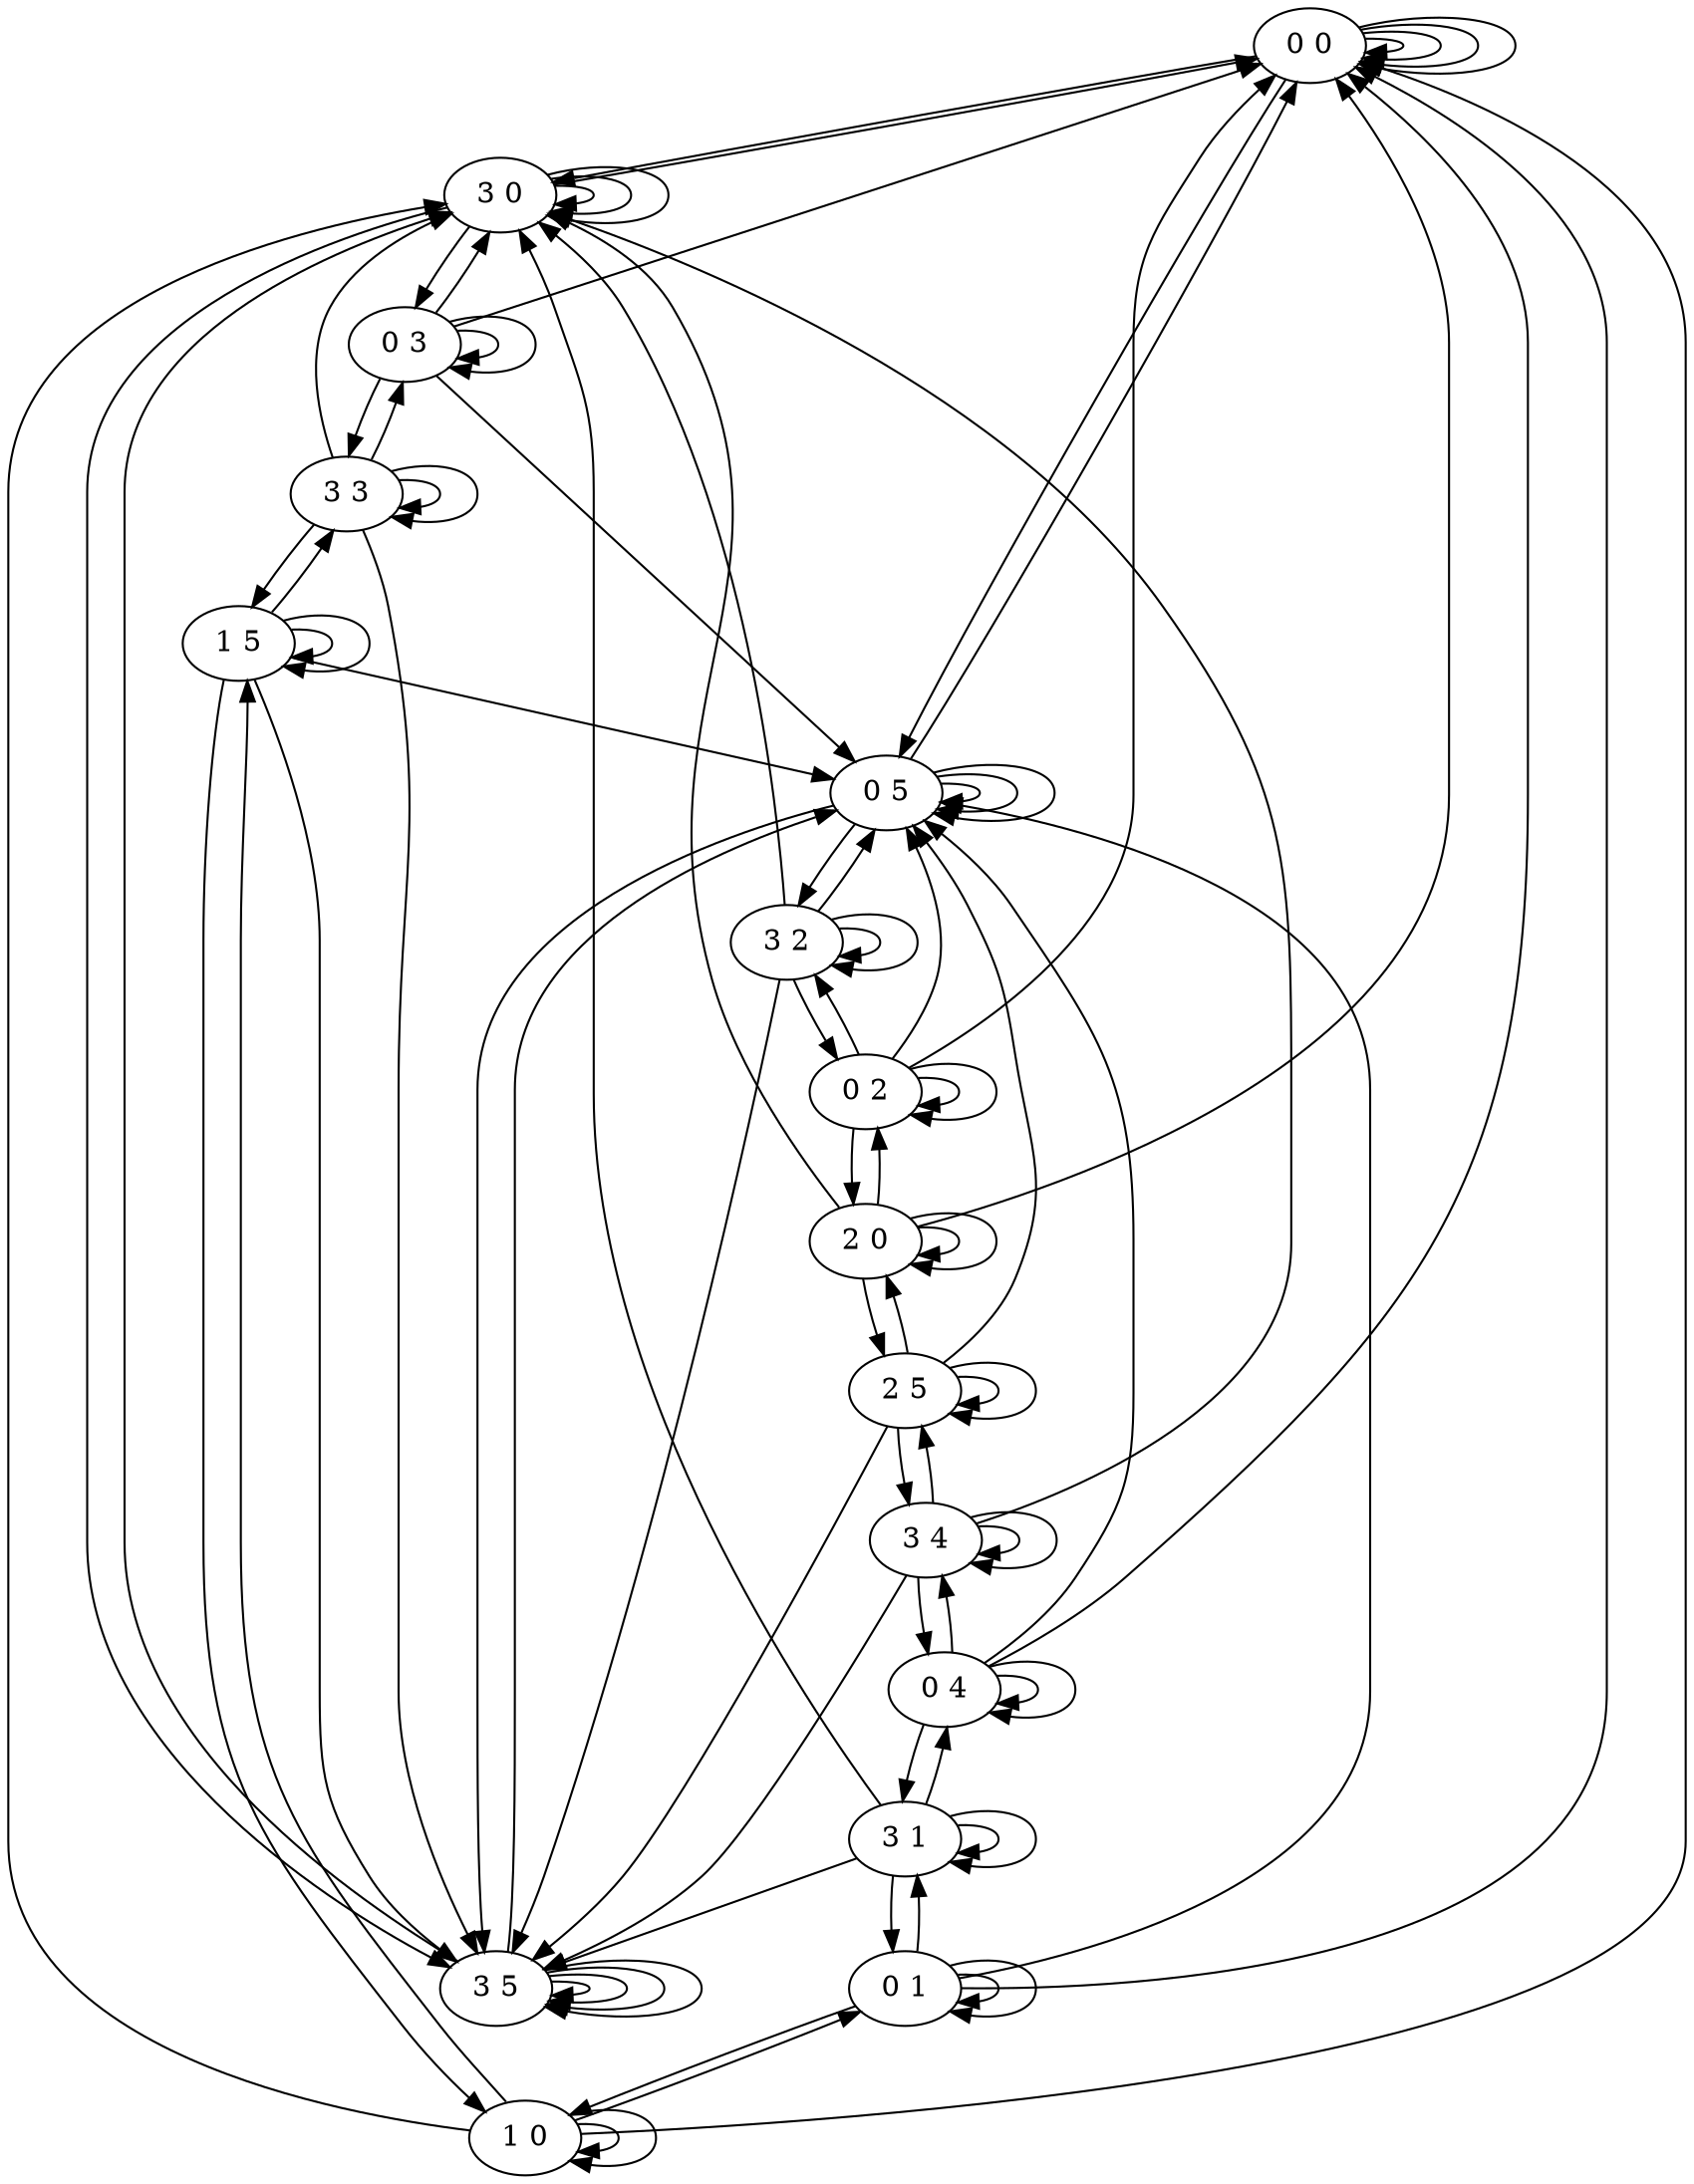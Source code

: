 digraph G {
   0[ label = "0 0" ];
   1[ label = "3 0" ];
   2[ label = "0 5" ];
   3[ label = "3 5" ];
   4[ label = "0 3" ];
   5[ label = "3 2" ];
   6[ label = "3 3" ];
   7[ label = "0 2" ];
   8[ label = "1 5" ];
   9[ label = "2 0" ];
   10[ label = "1 0" ];
   11[ label = "2 5" ];
   12[ label = "0 1" ];
   13[ label = "3 4" ];
   14[ label = "3 1" ];
   15[ label = "0 4" ];
   0 -> 1;
   0 -> 2;
   0 -> 0;
   0 -> 0;
   0 -> 0;
   0 -> 0;
   1 -> 1;
   1 -> 3;
   1 -> 0;
   1 -> 1;
   1 -> 4;
   1 -> 1;
   2 -> 3;
   2 -> 2;
   2 -> 2;
   2 -> 0;
   2 -> 2;
   2 -> 5;
   3 -> 3;
   3 -> 3;
   3 -> 2;
   3 -> 1;
   3 -> 3;
   3 -> 3;
   4 -> 6;
   4 -> 2;
   4 -> 4;
   4 -> 0;
   4 -> 4;
   4 -> 1;
   5 -> 5;
   5 -> 3;
   5 -> 7;
   5 -> 1;
   5 -> 2;
   5 -> 5;
   6 -> 6;
   6 -> 3;
   6 -> 4;
   6 -> 1;
   6 -> 8;
   6 -> 6;
   7 -> 5;
   7 -> 2;
   7 -> 7;
   7 -> 0;
   7 -> 7;
   7 -> 9;
   8 -> 3;
   8 -> 8;
   8 -> 2;
   8 -> 10;
   8 -> 8;
   8 -> 6;
   9 -> 1;
   9 -> 11;
   9 -> 0;
   9 -> 9;
   9 -> 7;
   9 -> 9;
   10 -> 1;
   10 -> 8;
   10 -> 0;
   10 -> 10;
   10 -> 12;
   10 -> 10;
   11 -> 3;
   11 -> 11;
   11 -> 2;
   11 -> 9;
   11 -> 11;
   11 -> 13;
   12 -> 14;
   12 -> 2;
   12 -> 12;
   12 -> 0;
   12 -> 12;
   12 -> 10;
   13 -> 13;
   13 -> 3;
   13 -> 15;
   13 -> 1;
   13 -> 11;
   13 -> 13;
   14 -> 14;
   14 -> 3;
   14 -> 12;
   14 -> 1;
   14 -> 15;
   14 -> 14;
   15 -> 13;
   15 -> 2;
   15 -> 15;
   15 -> 0;
   15 -> 15;
   15 -> 14;
}
